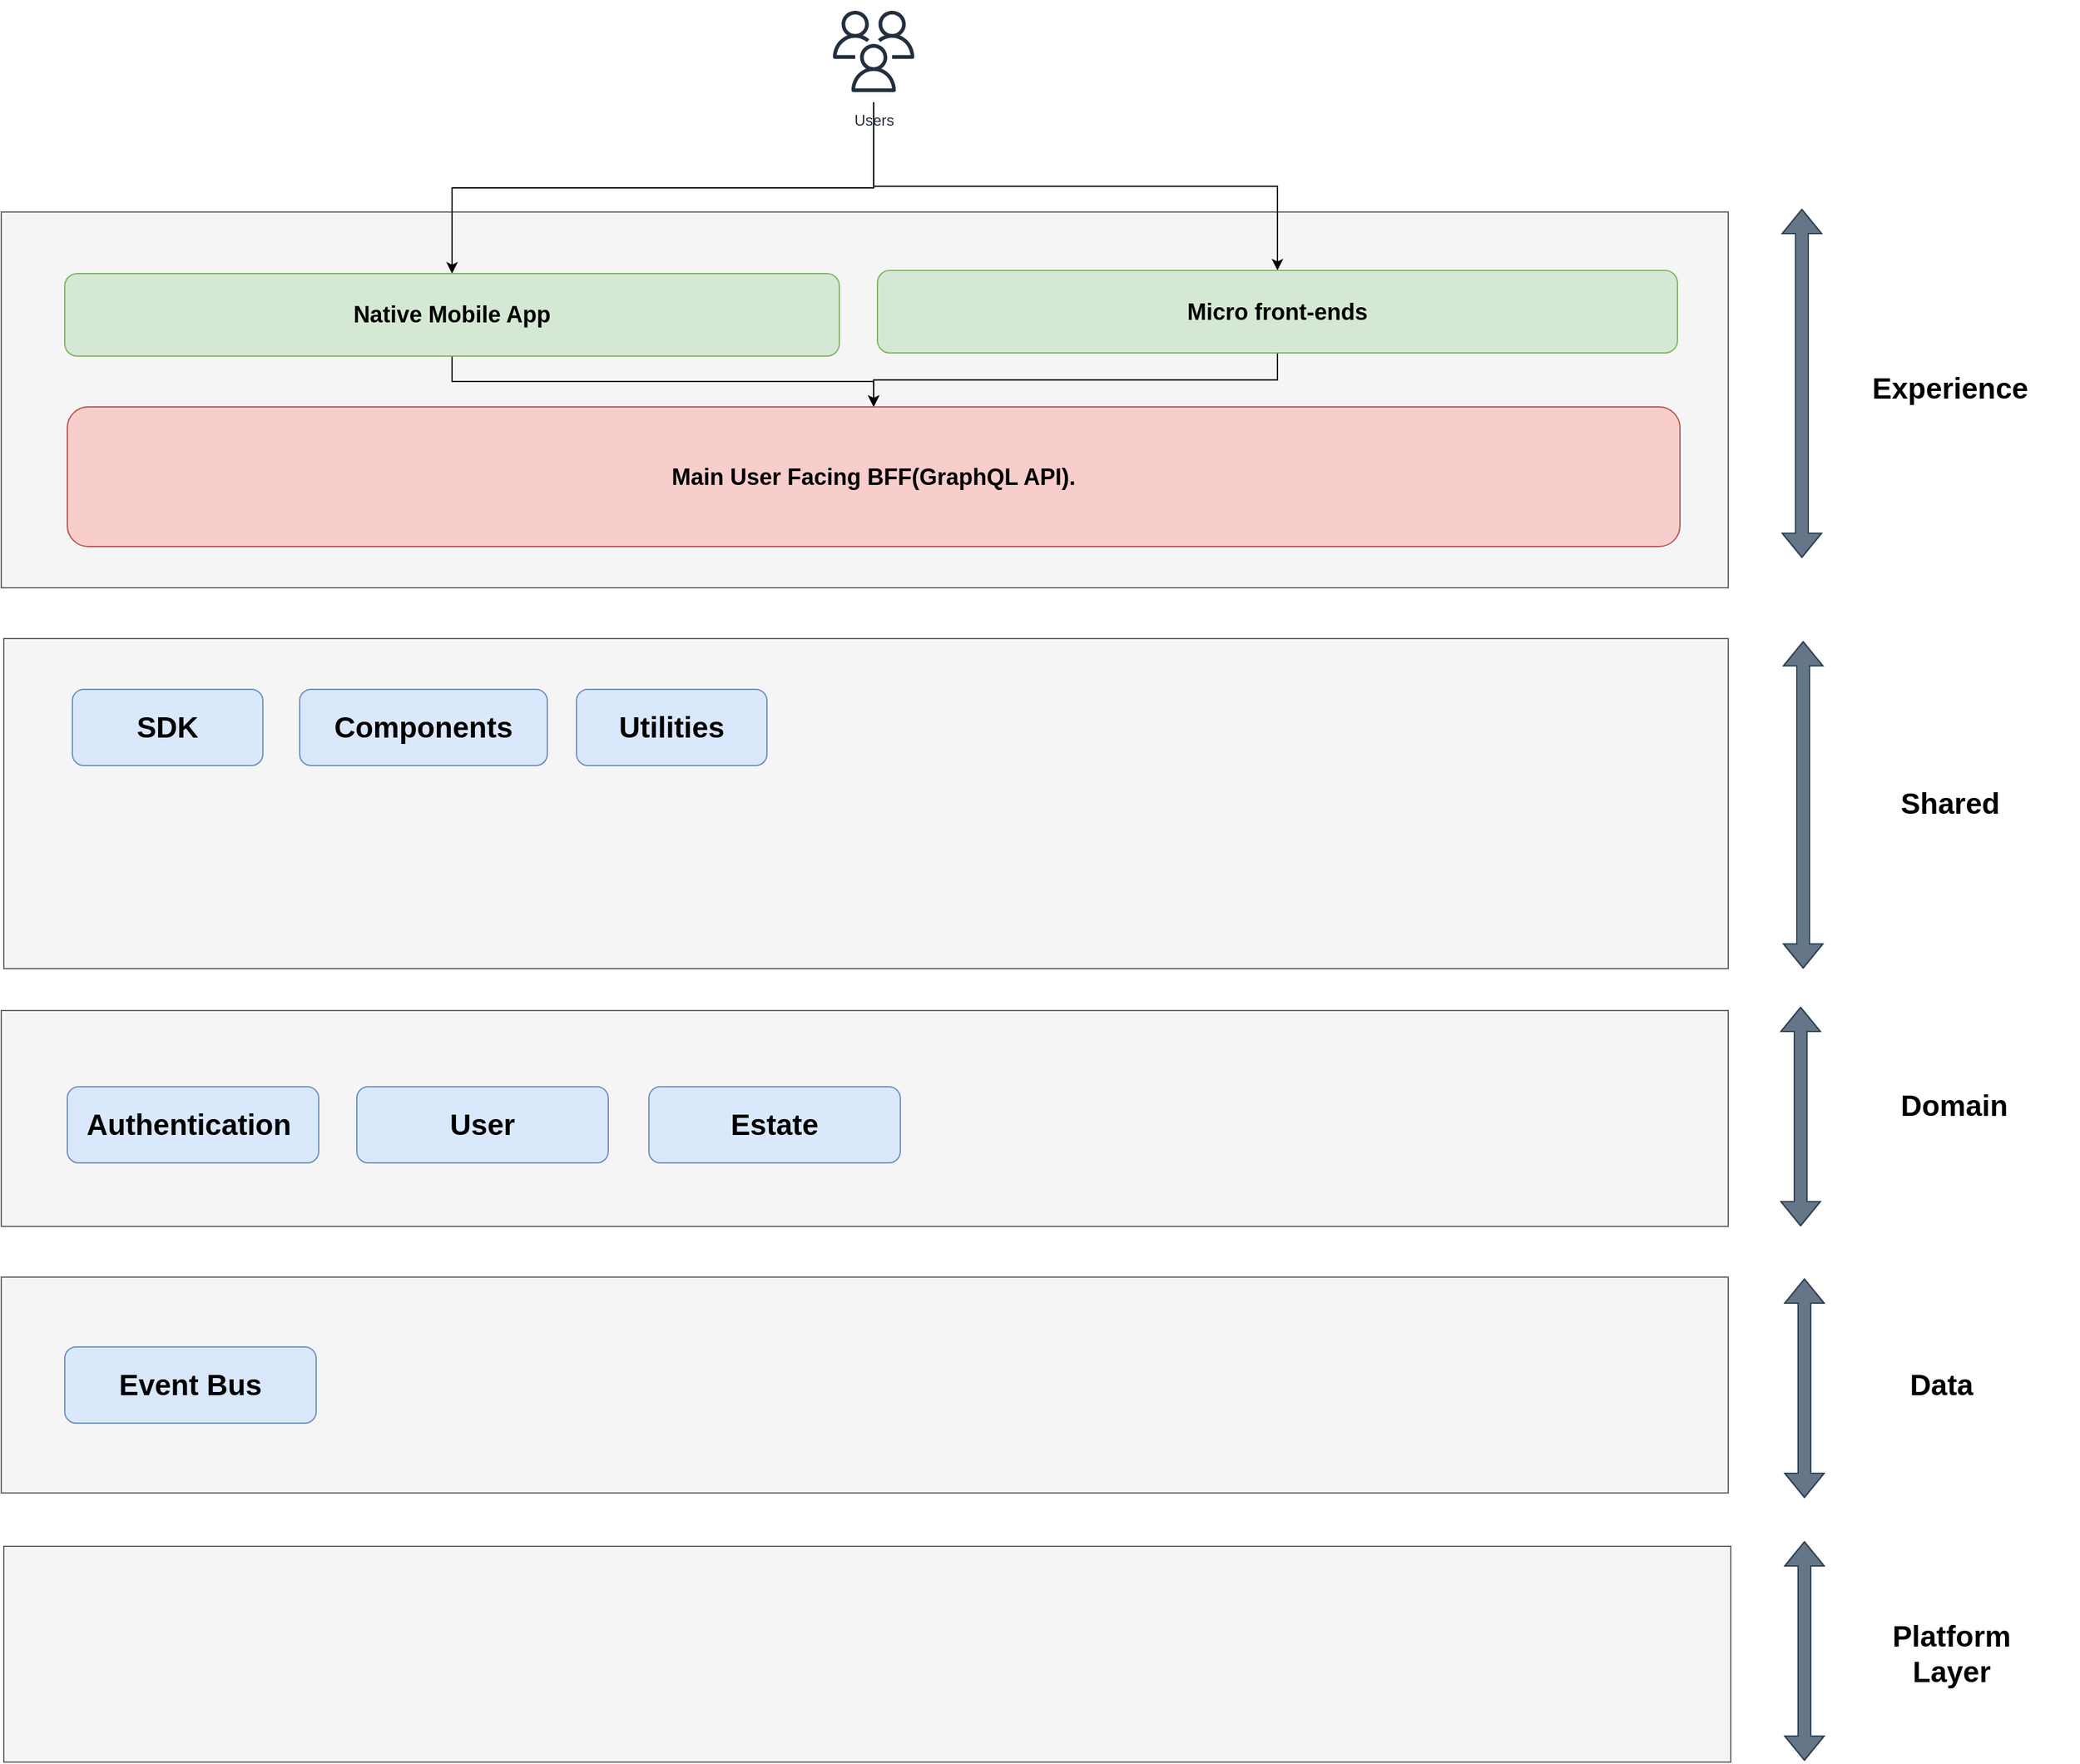 <mxfile version="20.8.10" type="device"><diagram name="Page-1" id="rBSwzVImA4YMm28KBau3"><mxGraphModel dx="2072" dy="1228" grid="1" gridSize="10" guides="1" tooltips="1" connect="1" arrows="1" fold="1" page="1" pageScale="1" pageWidth="850" pageHeight="1100" math="0" shadow="0"><root><mxCell id="0"/><mxCell id="1" parent="0"/><mxCell id="MQCOC3KmB8rDwHLiI5pR-12" value="" style="rounded=0;whiteSpace=wrap;html=1;fontSize=18;fillColor=#f5f5f5;fontColor=#333333;strokeColor=#666666;" parent="1" vertex="1"><mxGeometry x="40" y="244" width="1360" height="296" as="geometry"/></mxCell><mxCell id="MQCOC3KmB8rDwHLiI5pR-9" style="edgeStyle=orthogonalEdgeStyle;rounded=0;orthogonalLoop=1;jettySize=auto;html=1;fontSize=18;" parent="1" source="MQCOC3KmB8rDwHLiI5pR-2" target="MQCOC3KmB8rDwHLiI5pR-7" edge="1"><mxGeometry relative="1" as="geometry"/></mxCell><mxCell id="MQCOC3KmB8rDwHLiI5pR-10" style="edgeStyle=orthogonalEdgeStyle;rounded=0;orthogonalLoop=1;jettySize=auto;html=1;fontSize=18;" parent="1" source="MQCOC3KmB8rDwHLiI5pR-2" target="MQCOC3KmB8rDwHLiI5pR-6" edge="1"><mxGeometry relative="1" as="geometry"/></mxCell><mxCell id="MQCOC3KmB8rDwHLiI5pR-2" value="Users" style="sketch=0;outlineConnect=0;fontColor=#232F3E;gradientColor=none;strokeColor=#232F3E;fillColor=#ffffff;dashed=0;verticalLabelPosition=bottom;verticalAlign=top;align=center;html=1;fontSize=12;fontStyle=0;aspect=fixed;shape=mxgraph.aws4.resourceIcon;resIcon=mxgraph.aws4.users;" parent="1" vertex="1"><mxGeometry x="687" y="77.5" width="80" height="80" as="geometry"/></mxCell><mxCell id="MQCOC3KmB8rDwHLiI5pR-4" value="&lt;b&gt;&lt;font style=&quot;font-size: 23px;&quot;&gt;Experience&amp;nbsp;&lt;/font&gt;&lt;/b&gt;" style="text;html=1;strokeColor=none;fillColor=none;align=center;verticalAlign=middle;whiteSpace=wrap;rounded=0;" parent="1" vertex="1"><mxGeometry x="1480" y="367.5" width="196" height="30" as="geometry"/></mxCell><mxCell id="MQCOC3KmB8rDwHLiI5pR-5" value="" style="shape=flexArrow;endArrow=classic;startArrow=classic;html=1;rounded=0;fontSize=18;fillColor=#647687;strokeColor=#314354;" parent="1" edge="1"><mxGeometry width="100" height="100" relative="1" as="geometry"><mxPoint x="1458" y="516.5" as="sourcePoint"/><mxPoint x="1458" y="241.5" as="targetPoint"/><Array as="points"><mxPoint x="1458" y="306.5"/></Array></mxGeometry></mxCell><mxCell id="GL_R_bF9_XqqASVe3Y5v-14" style="edgeStyle=orthogonalEdgeStyle;rounded=0;orthogonalLoop=1;jettySize=auto;html=1;" parent="1" source="MQCOC3KmB8rDwHLiI5pR-6" target="MQCOC3KmB8rDwHLiI5pR-8" edge="1"><mxGeometry relative="1" as="geometry"/></mxCell><mxCell id="MQCOC3KmB8rDwHLiI5pR-6" value="&lt;b&gt;Native Mobile App&lt;/b&gt;" style="rounded=1;whiteSpace=wrap;html=1;fontSize=18;fillColor=#d5e8d4;strokeColor=#82b366;" parent="1" vertex="1"><mxGeometry x="90" y="292.5" width="610" height="65" as="geometry"/></mxCell><mxCell id="GL_R_bF9_XqqASVe3Y5v-15" style="edgeStyle=orthogonalEdgeStyle;rounded=0;orthogonalLoop=1;jettySize=auto;html=1;" parent="1" source="MQCOC3KmB8rDwHLiI5pR-7" target="MQCOC3KmB8rDwHLiI5pR-8" edge="1"><mxGeometry relative="1" as="geometry"/></mxCell><mxCell id="MQCOC3KmB8rDwHLiI5pR-7" value="&lt;b&gt;Micro front-ends&lt;/b&gt;" style="rounded=1;whiteSpace=wrap;html=1;fontSize=18;fillColor=#d5e8d4;strokeColor=#82b366;" parent="1" vertex="1"><mxGeometry x="730" y="290" width="630" height="65" as="geometry"/></mxCell><mxCell id="MQCOC3KmB8rDwHLiI5pR-8" value="&lt;b&gt;Main User Facing BFF(GraphQL API).&lt;/b&gt;" style="rounded=1;whiteSpace=wrap;html=1;fontSize=18;fillColor=#f8cecc;strokeColor=#b85450;" parent="1" vertex="1"><mxGeometry x="92" y="397.5" width="1270" height="110" as="geometry"/></mxCell><mxCell id="MQCOC3KmB8rDwHLiI5pR-13" value="" style="rounded=0;whiteSpace=wrap;html=1;fontSize=23;fillColor=#f5f5f5;fontColor=#333333;strokeColor=#666666;" parent="1" vertex="1"><mxGeometry x="40" y="873" width="1360" height="170" as="geometry"/></mxCell><mxCell id="MQCOC3KmB8rDwHLiI5pR-15" value="" style="shape=flexArrow;endArrow=classic;startArrow=classic;html=1;rounded=0;fontSize=18;fillColor=#647687;strokeColor=#314354;" parent="1" edge="1"><mxGeometry width="100" height="100" relative="1" as="geometry"><mxPoint x="1457" y="1043" as="sourcePoint"/><mxPoint x="1457" y="870" as="targetPoint"/><Array as="points"><mxPoint x="1457" y="935"/></Array></mxGeometry></mxCell><mxCell id="MQCOC3KmB8rDwHLiI5pR-16" value="&lt;b&gt;&lt;font style=&quot;font-size: 23px;&quot;&gt;Domain&lt;br&gt;&lt;/font&gt;&lt;/b&gt;" style="text;html=1;strokeColor=none;fillColor=none;align=center;verticalAlign=middle;whiteSpace=wrap;rounded=0;" parent="1" vertex="1"><mxGeometry x="1480" y="933" width="196" height="30" as="geometry"/></mxCell><mxCell id="MQCOC3KmB8rDwHLiI5pR-17" value="&lt;b&gt;Authentication&amp;nbsp;&lt;/b&gt;" style="rounded=1;whiteSpace=wrap;html=1;fontSize=23;fillColor=#dae8fc;strokeColor=#6c8ebf;" parent="1" vertex="1"><mxGeometry x="92" y="933" width="198" height="60" as="geometry"/></mxCell><mxCell id="MQCOC3KmB8rDwHLiI5pR-19" value="&lt;b&gt;User&lt;/b&gt;" style="rounded=1;whiteSpace=wrap;html=1;fontSize=23;fillColor=#dae8fc;strokeColor=#6c8ebf;" parent="1" vertex="1"><mxGeometry x="320" y="933" width="198" height="60" as="geometry"/></mxCell><mxCell id="MQCOC3KmB8rDwHLiI5pR-20" value="&lt;b&gt;Estate&lt;/b&gt;" style="rounded=1;whiteSpace=wrap;html=1;fontSize=23;fillColor=#dae8fc;strokeColor=#6c8ebf;" parent="1" vertex="1"><mxGeometry x="550" y="933" width="198" height="60" as="geometry"/></mxCell><mxCell id="GL_R_bF9_XqqASVe3Y5v-1" value="" style="rounded=0;whiteSpace=wrap;html=1;fontSize=23;fillColor=#f5f5f5;fontColor=#333333;strokeColor=#666666;" parent="1" vertex="1"><mxGeometry x="40" y="1083" width="1360" height="170" as="geometry"/></mxCell><mxCell id="GL_R_bF9_XqqASVe3Y5v-2" value="" style="shape=flexArrow;endArrow=classic;startArrow=classic;html=1;rounded=0;fontSize=18;fillColor=#647687;strokeColor=#314354;" parent="1" edge="1"><mxGeometry width="100" height="100" relative="1" as="geometry"><mxPoint x="1460" y="1257" as="sourcePoint"/><mxPoint x="1460" y="1084" as="targetPoint"/><Array as="points"><mxPoint x="1460" y="1149"/></Array></mxGeometry></mxCell><mxCell id="GL_R_bF9_XqqASVe3Y5v-3" value="" style="rounded=0;whiteSpace=wrap;html=1;fontSize=23;fillColor=#f5f5f5;fontColor=#333333;strokeColor=#666666;" parent="1" vertex="1"><mxGeometry x="42" y="1295" width="1360" height="170" as="geometry"/></mxCell><mxCell id="GL_R_bF9_XqqASVe3Y5v-4" value="" style="shape=flexArrow;endArrow=classic;startArrow=classic;html=1;rounded=0;fontSize=18;fillColor=#647687;strokeColor=#314354;" parent="1" edge="1"><mxGeometry width="100" height="100" relative="1" as="geometry"><mxPoint x="1460" y="1464" as="sourcePoint"/><mxPoint x="1460" y="1291" as="targetPoint"/><Array as="points"><mxPoint x="1460" y="1356"/></Array></mxGeometry></mxCell><mxCell id="GL_R_bF9_XqqASVe3Y5v-5" value="&lt;b&gt;&lt;font style=&quot;font-size: 23px;&quot;&gt;Data&lt;br&gt;&lt;/font&gt;&lt;/b&gt;" style="text;html=1;strokeColor=none;fillColor=none;align=center;verticalAlign=middle;whiteSpace=wrap;rounded=0;" parent="1" vertex="1"><mxGeometry x="1470" y="1138" width="196" height="60" as="geometry"/></mxCell><mxCell id="GL_R_bF9_XqqASVe3Y5v-6" value="&lt;b&gt;&lt;font style=&quot;font-size: 23px;&quot;&gt;Platform&lt;br&gt;Layer&lt;/font&gt;&lt;/b&gt;" style="text;html=1;strokeColor=none;fillColor=none;align=center;verticalAlign=middle;whiteSpace=wrap;rounded=0;" parent="1" vertex="1"><mxGeometry x="1478" y="1365" width="196" height="30" as="geometry"/></mxCell><mxCell id="GL_R_bF9_XqqASVe3Y5v-18" value="" style="rounded=0;whiteSpace=wrap;html=1;fillColor=#f5f5f5;fontColor=#333333;strokeColor=#666666;" parent="1" vertex="1"><mxGeometry x="42" y="580" width="1358" height="260" as="geometry"/></mxCell><mxCell id="GL_R_bF9_XqqASVe3Y5v-19" value="" style="shape=flexArrow;endArrow=classic;startArrow=classic;html=1;rounded=0;fontSize=18;fillColor=#647687;strokeColor=#314354;" parent="1" edge="1"><mxGeometry width="100" height="100" relative="1" as="geometry"><mxPoint x="1459" y="840" as="sourcePoint"/><mxPoint x="1459" y="582" as="targetPoint"/><Array as="points"><mxPoint x="1459" y="647"/></Array></mxGeometry></mxCell><mxCell id="GL_R_bF9_XqqASVe3Y5v-20" value="&lt;b&gt;&lt;font style=&quot;font-size: 23px;&quot;&gt;Shared&amp;nbsp;&lt;/font&gt;&lt;/b&gt;" style="text;html=1;strokeColor=none;fillColor=none;align=center;verticalAlign=middle;whiteSpace=wrap;rounded=0;" parent="1" vertex="1"><mxGeometry x="1480" y="695" width="196" height="30" as="geometry"/></mxCell><mxCell id="GL_R_bF9_XqqASVe3Y5v-22" value="&lt;b&gt;SDK&lt;/b&gt;" style="rounded=1;whiteSpace=wrap;html=1;strokeColor=#6c8ebf;fontFamily=Helvetica;fontSize=23;fontColor=default;fillColor=#dae8fc;" parent="1" vertex="1"><mxGeometry x="96" y="620" width="150" height="60" as="geometry"/></mxCell><mxCell id="GL_R_bF9_XqqASVe3Y5v-23" value="&lt;b&gt;Components&lt;/b&gt;" style="rounded=1;whiteSpace=wrap;html=1;strokeColor=#6c8ebf;fontFamily=Helvetica;fontSize=23;fontColor=default;fillColor=#dae8fc;" parent="1" vertex="1"><mxGeometry x="275" y="620" width="195" height="60" as="geometry"/></mxCell><mxCell id="GL_R_bF9_XqqASVe3Y5v-24" value="&lt;b&gt;Utilities&lt;/b&gt;" style="rounded=1;whiteSpace=wrap;html=1;strokeColor=#6c8ebf;fontFamily=Helvetica;fontSize=23;fontColor=default;fillColor=#dae8fc;" parent="1" vertex="1"><mxGeometry x="493" y="620" width="150" height="60" as="geometry"/></mxCell><mxCell id="V58d0p-ShiVBKO8eJ9Me-1" value="&lt;b&gt;Event Bus&lt;/b&gt;" style="rounded=1;whiteSpace=wrap;html=1;fontSize=23;fillColor=#dae8fc;strokeColor=#6c8ebf;" vertex="1" parent="1"><mxGeometry x="90" y="1138" width="198" height="60" as="geometry"/></mxCell></root></mxGraphModel></diagram></mxfile>